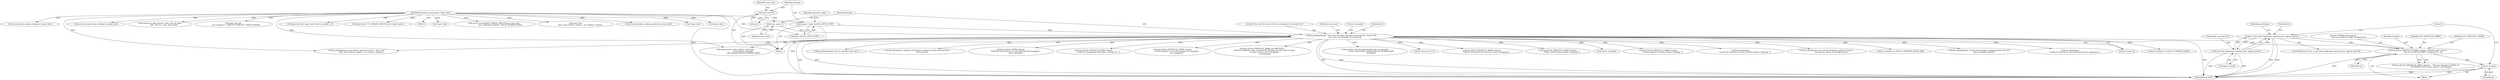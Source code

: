 digraph "0_tor_56a7c5bc15e0447203a491c1ee37de9939ad1dcd@API" {
"1000617" [label="(Call,tor_free(m))"];
"1000607" [label="(Call,log_fn(LOG_PROTOCOL_WARN, domain, \"EXTEND cell received, \"\n                   \"but not via RELAY_EARLY. Dropping.%s\", m))"];
"1000149" [label="(Call,log_debug(domain, \"Now seen %d relay cells here (command %d, stream %d).\",\n            num_seen, rh.command, rh.stream_id))"];
"1000126" [label="(Call,domain = layer_hint?LD_APP:LD_EXIT)"];
"1000118" [label="(MethodParameterIn,crypt_path_t *layer_hint)"];
"1000147" [label="(Call,num_seen++)"];
"1000121" [label="(Call,num_seen=0)"];
"1000589" [label="(Call,m = rate_limit_log(&early_warning_limit, approx_time()))"];
"1000591" [label="(Call,rate_limit_log(&early_warning_limit, approx_time()))"];
"1000611" [label="(Identifier,m)"];
"1000607" [label="(Call,log_fn(LOG_PROTOCOL_WARN, domain, \"EXTEND cell received, \"\n                   \"but not via RELAY_EARLY. Dropping.%s\", m))"];
"1000629" [label="(Literal,0)"];
"1000637" [label="(Call,!layer_hint)"];
"1000813" [label="(Call,circuit_truncated(TO_ORIGIN_CIRCUIT(circ), layer_hint,\n                        get_uint8(cell->payload + RELAY_HEADER_SIZE)))"];
"1000610" [label="(Literal,\"EXTEND cell received, \"\n                   \"but not via RELAY_EARLY. Dropping.%s\")"];
"1001049" [label="(Call,log_fn(LOG_PROTOCOL_WARN, LD_PROTOCOL,\n         \"Received unknown relay command %d. Perhaps the other side is using \"\n         \"a newer version of Tor? Dropping.\",\n         rh.command))"];
"1000148" [label="(Identifier,num_seen)"];
"1000609" [label="(Identifier,domain)"];
"1000598" [label="(Identifier,percentage)"];
"1000617" [label="(Call,tor_free(m))"];
"1000151" [label="(Literal,\"Now seen %d relay cells here (command %d, stream %d).\")"];
"1000123" [label="(Literal,0)"];
"1000618" [label="(Identifier,m)"];
"1001058" [label="(MethodReturn,RET)"];
"1000385" [label="(Call,layer_hint ?\n                layer_hint->deliver_window : circ->deliver_window)"];
"1000653" [label="(Call,extended_cell_parse(&extended_cell, rh.command,\n                        (const uint8_t*)cell->payload+RELAY_HEADER_SIZE,\n                        rh.length))"];
"1000393" [label="(Call,circuit_consider_sending_sendme(circ, layer_hint))"];
"1000174" [label="(Call,rh.stream_id == 0)"];
"1000590" [label="(Identifier,m)"];
"1000591" [label="(Call,rate_limit_log(&early_warning_limit, approx_time()))"];
"1000552" [label="(Call,log_fn(LOG_PROTOCOL_WARN, domain,\n               \"'extend' cell received for non-zero stream. Dropping.\"))"];
"1000306" [label="(Call,log_fn(LOG_PROTOCOL_WARN, domain,\n                \"Begin cell for known stream. Dropping.\"))"];
"1000196" [label="(Call,(int)rh.command)"];
"1000979" [label="(Call,log_fn(LOG_PROTOCOL_WARN, domain,\n               \"resolve request for known stream; dropping.\"))"];
"1000127" [label="(Identifier,domain)"];
"1000357" [label="(Call,!layer_hint)"];
"1000836" [label="(Call,log_info(domain,\n               \"'connected' received, no conn attached anymore. Ignoring.\"))"];
"1000595" [label="(Block,)"];
"1000469" [label="(Call,log_info(domain,\"end cell (%s) dropped, unknown stream.\",\n                 stream_end_reason_to_string(reason)))"];
"1000313" [label="(Call,rh.command == RELAY_COMMAND_BEGIN_DIR)"];
"1000935" [label="(Call,log_debug(domain,\"stream-level sendme, packagewindow now %d.\",\n                conn->package_window))"];
"1001019" [label="(Call,log_info(domain,\n               \"'resolved' received, no conn attached anymore. Ignoring.\"))"];
"1000804" [label="(Call,!layer_hint)"];
"1000147" [label="(Call,num_seen++)"];
"1000152" [label="(Identifier,num_seen)"];
"1000589" [label="(Call,m = rate_limit_log(&early_warning_limit, approx_time()))"];
"1000156" [label="(Call,rh.stream_id)"];
"1000237" [label="(Call,rh.command == RELAY_COMMAND_DATA)"];
"1000646" [label="(Call,log_debug(domain,\"Got an extended cell! Yay.\"))"];
"1000878" [label="(Call,circuit_resume_edge_reading(circ, layer_hint))"];
"1000922" [label="(Call,log_info(domain,\"sendme cell dropped, unknown stream (streamid %d).\",\n                 rh.stream_id))"];
"1000382" [label="(Call,log_debug(domain,\"circ deliver_window now %d.\", layer_hint ?\n                layer_hint->deliver_window : circ->deliver_window))"];
"1000913" [label="(Call,circuit_resume_edge_reading(circ, layer_hint))"];
"1000621" [label="(Call,log_fn(LOG_WARN, domain,\n                 \"EXTEND cell received, in a cell with type %d! Dropping.\",\n                 cell->command))"];
"1000150" [label="(Identifier,domain)"];
"1000118" [label="(MethodParameterIn,crypt_path_t *layer_hint)"];
"1001012" [label="(Call,log_fn(LOG_PROTOCOL_WARN, domain,\n               \"'resolved' unsupported while open. Closing circ.\"))"];
"1000608" [label="(Identifier,LOG_PROTOCOL_WARN)"];
"1001033" [label="(Call,rend_process_relay_cell(circ, layer_hint,\n                              rh.command, rh.length,\n                              cell->payload+RELAY_HEADER_SIZE))"];
"1000588" [label="(ControlStructure,if ((m = rate_limit_log(&early_warning_limit, approx_time()))))"];
"1000135" [label="(Identifier,optimistic_data)"];
"1000153" [label="(Call,rh.command)"];
"1000121" [label="(Call,num_seen=0)"];
"1000612" [label="(Call,log_fn(LOG_PROTOCOL_WARN, domain, \"  (We have dropped %.02f%% of \"\n                   \"all EXTEND cells for this reason)\", percentage))"];
"1000119" [label="(Block,)"];
"1000613" [label="(Identifier,LOG_PROTOCOL_WARN)"];
"1000594" [label="(Call,approx_time())"];
"1000592" [label="(Call,&early_warning_limit)"];
"1000149" [label="(Call,log_debug(domain, \"Now seen %d relay cells here (command %d, stream %d).\",\n            num_seen, rh.command, rh.stream_id))"];
"1000162" [label="(Identifier,rh)"];
"1000249" [label="(Call,connection_edge_process_relay_cell_not_open(\n               &rh, cell, circ, conn, layer_hint))"];
"1000126" [label="(Call,domain = layer_hint?LD_APP:LD_EXIT)"];
"1000122" [label="(Identifier,num_seen)"];
"1000267" [label="(Call,layer_hint &&\n          circ->purpose != CIRCUIT_PURPOSE_S_REND_JOINED)"];
"1000993" [label="(Call,log_fn(LOG_PROTOCOL_WARN, domain,\n               \"resolve request on circ with purpose %d; dropping\",\n               circ->purpose))"];
"1000128" [label="(Call,layer_hint?LD_APP:LD_EXIT)"];
"1000348" [label="(Call,layer_hint && --layer_hint->deliver_window < 0)"];
"1000288" [label="(Call,layer_hint != TO_ORIGIN_CIRCUIT(circ)->cpath->prev)"];
"1000617" -> "1000595"  [label="AST: "];
"1000617" -> "1000618"  [label="CFG: "];
"1000618" -> "1000617"  [label="AST: "];
"1000629" -> "1000617"  [label="CFG: "];
"1000617" -> "1001058"  [label="DDG: "];
"1000617" -> "1001058"  [label="DDG: "];
"1000607" -> "1000617"  [label="DDG: "];
"1000607" -> "1000595"  [label="AST: "];
"1000607" -> "1000611"  [label="CFG: "];
"1000608" -> "1000607"  [label="AST: "];
"1000609" -> "1000607"  [label="AST: "];
"1000610" -> "1000607"  [label="AST: "];
"1000611" -> "1000607"  [label="AST: "];
"1000613" -> "1000607"  [label="CFG: "];
"1000607" -> "1001058"  [label="DDG: "];
"1000149" -> "1000607"  [label="DDG: "];
"1000589" -> "1000607"  [label="DDG: "];
"1000607" -> "1000612"  [label="DDG: "];
"1000607" -> "1000612"  [label="DDG: "];
"1000149" -> "1000119"  [label="AST: "];
"1000149" -> "1000156"  [label="CFG: "];
"1000150" -> "1000149"  [label="AST: "];
"1000151" -> "1000149"  [label="AST: "];
"1000152" -> "1000149"  [label="AST: "];
"1000153" -> "1000149"  [label="AST: "];
"1000156" -> "1000149"  [label="AST: "];
"1000162" -> "1000149"  [label="CFG: "];
"1000149" -> "1001058"  [label="DDG: "];
"1000149" -> "1001058"  [label="DDG: "];
"1000149" -> "1001058"  [label="DDG: "];
"1000149" -> "1001058"  [label="DDG: "];
"1000149" -> "1001058"  [label="DDG: "];
"1000126" -> "1000149"  [label="DDG: "];
"1000147" -> "1000149"  [label="DDG: "];
"1000149" -> "1000174"  [label="DDG: "];
"1000149" -> "1000196"  [label="DDG: "];
"1000149" -> "1000237"  [label="DDG: "];
"1000149" -> "1000306"  [label="DDG: "];
"1000149" -> "1000313"  [label="DDG: "];
"1000149" -> "1000382"  [label="DDG: "];
"1000149" -> "1000469"  [label="DDG: "];
"1000149" -> "1000552"  [label="DDG: "];
"1000149" -> "1000621"  [label="DDG: "];
"1000149" -> "1000646"  [label="DDG: "];
"1000149" -> "1000653"  [label="DDG: "];
"1000149" -> "1000836"  [label="DDG: "];
"1000149" -> "1000922"  [label="DDG: "];
"1000149" -> "1000935"  [label="DDG: "];
"1000149" -> "1000979"  [label="DDG: "];
"1000149" -> "1000993"  [label="DDG: "];
"1000149" -> "1001012"  [label="DDG: "];
"1000149" -> "1001019"  [label="DDG: "];
"1000149" -> "1001033"  [label="DDG: "];
"1000149" -> "1001049"  [label="DDG: "];
"1000126" -> "1000119"  [label="AST: "];
"1000126" -> "1000128"  [label="CFG: "];
"1000127" -> "1000126"  [label="AST: "];
"1000128" -> "1000126"  [label="AST: "];
"1000135" -> "1000126"  [label="CFG: "];
"1000126" -> "1001058"  [label="DDG: "];
"1000118" -> "1000126"  [label="DDG: "];
"1000118" -> "1000114"  [label="AST: "];
"1000118" -> "1001058"  [label="DDG: "];
"1000118" -> "1000128"  [label="DDG: "];
"1000118" -> "1000249"  [label="DDG: "];
"1000118" -> "1000267"  [label="DDG: "];
"1000118" -> "1000288"  [label="DDG: "];
"1000118" -> "1000348"  [label="DDG: "];
"1000118" -> "1000357"  [label="DDG: "];
"1000118" -> "1000382"  [label="DDG: "];
"1000118" -> "1000385"  [label="DDG: "];
"1000118" -> "1000393"  [label="DDG: "];
"1000118" -> "1000637"  [label="DDG: "];
"1000118" -> "1000804"  [label="DDG: "];
"1000118" -> "1000813"  [label="DDG: "];
"1000118" -> "1000878"  [label="DDG: "];
"1000118" -> "1000913"  [label="DDG: "];
"1000118" -> "1001033"  [label="DDG: "];
"1000147" -> "1000119"  [label="AST: "];
"1000147" -> "1000148"  [label="CFG: "];
"1000148" -> "1000147"  [label="AST: "];
"1000150" -> "1000147"  [label="CFG: "];
"1000121" -> "1000147"  [label="DDG: "];
"1000121" -> "1000119"  [label="AST: "];
"1000121" -> "1000123"  [label="CFG: "];
"1000122" -> "1000121"  [label="AST: "];
"1000123" -> "1000121"  [label="AST: "];
"1000127" -> "1000121"  [label="CFG: "];
"1000589" -> "1000588"  [label="AST: "];
"1000589" -> "1000591"  [label="CFG: "];
"1000590" -> "1000589"  [label="AST: "];
"1000591" -> "1000589"  [label="AST: "];
"1000598" -> "1000589"  [label="CFG: "];
"1000629" -> "1000589"  [label="CFG: "];
"1000589" -> "1001058"  [label="DDG: "];
"1000589" -> "1001058"  [label="DDG: "];
"1000591" -> "1000589"  [label="DDG: "];
"1000591" -> "1000589"  [label="DDG: "];
"1000591" -> "1000594"  [label="CFG: "];
"1000592" -> "1000591"  [label="AST: "];
"1000594" -> "1000591"  [label="AST: "];
"1000591" -> "1001058"  [label="DDG: "];
"1000591" -> "1001058"  [label="DDG: "];
}
